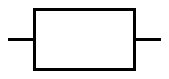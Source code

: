 .PS
   # gen_init: Gpic m4 macro settings detected.
   rp_ang = 0
   rtod_ = 57.295779513082323
   dtor_ = 0.017453292519943295
   linethick = 0.8
  arrowwid = 0.05*scale; arrowht = 0.1*scale
   
   
line invis to Here+(linewid*3/2,0)
  rp_wid = last line.end.x-last line.start.x
  rp_ht = last line.end.y-last line.start.y
  if (rp_ht == 0) && (rp_wid == 0) then {rp_ang=0} else {  rp_ang = atan2(rp_ht,rp_wid) }
  rp_len = sqrt((rp_wid)^2+(rp_ht)^2); move to last line.start
   
         {line to Here+((cos(rp_ang))*(max(0,rp_len/2-(.5)/2)),(sin(rp_ang))*(max(0,rp_len/2-(.5)/2)))
      {line to Here+(-((sin(rp_ang))*((.3)/2)),(cos(rp_ang))*((.3)/2)) then to Here+((cos(rp_ang))*((.5))-((sin(rp_ang))*((.3)/2)),(sin(rp_ang))*((.5))+(cos(rp_ang))*((.3)/2))\
      then to Here+((cos(rp_ang))*((.5))-((sin(rp_ang))*(-(.3)/2)),(sin(rp_ang))*((.5))+(cos(rp_ang))*(-(.3)/2)) then to Here+(-((sin(rp_ang))*(-(.3)/2)),(cos(rp_ang))*(-(.3)/2)) then to Here }
    move to Here+((cos(rp_ang))*((.5)),(sin(rp_ang))*((.5))); line to Here+((cos(rp_ang))*(max(0,rp_len/2-(.5)/2)),(sin(rp_ang))*(max(0,rp_len/2-(.5)/2)))}
  {[box invis ht (.3) wid (.5)] at Here+((cos(rp_ang))*(rp_len/2),(sin(rp_ang))*(rp_len/2))}
   line to Here+((cos(rp_ang))*(rp_len),(sin(rp_ang))*(rp_len)) invis 
.PE